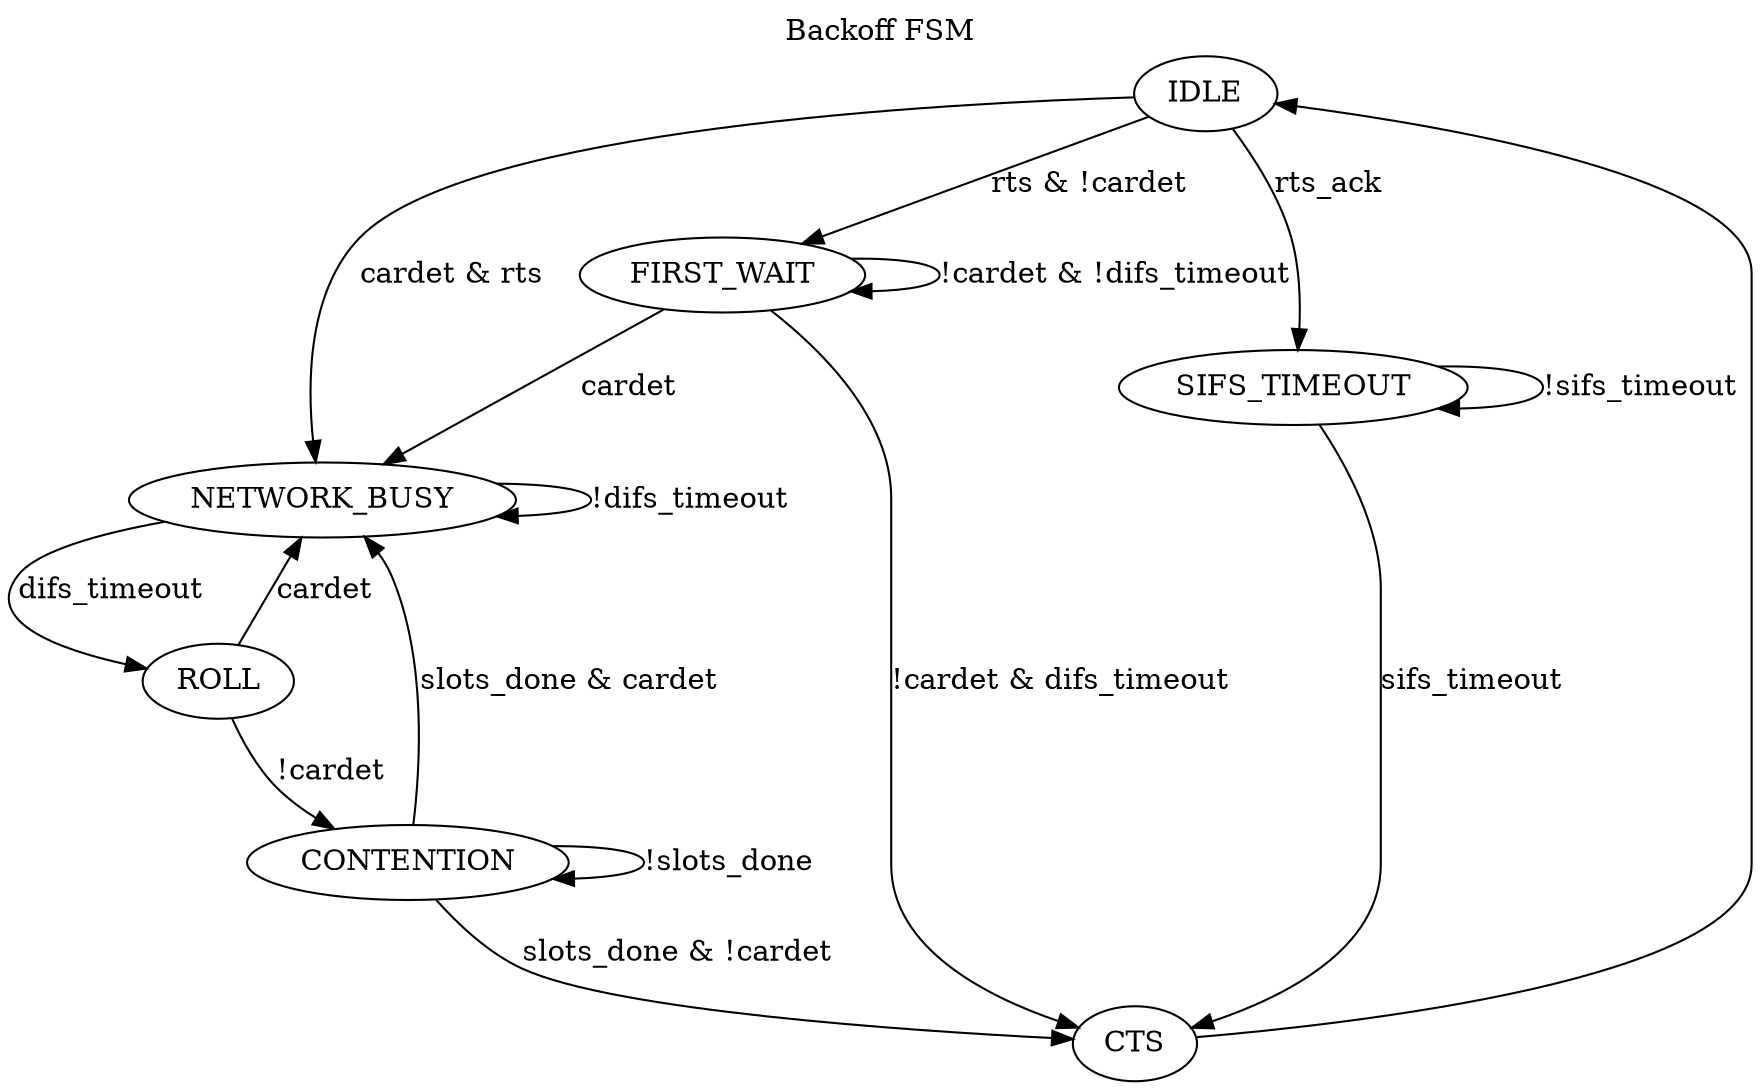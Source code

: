 digraph G {
	nodesep = 0.5;
	label="Backoff FSM";
	labelloc="t";
	
	IDLE -> NETWORK_BUSY [label="cardet & rts"];
	IDLE -> FIRST_WAIT [label="rts & !cardet"];
	IDLE -> SIFS_TIMEOUT [label="rts_ack"];

	NETWORK_BUSY -> ROLL [label="difs_timeout"];
	NETWORK_BUSY -> NETWORK_BUSY [label="!difs_timeout"];

	ROLL -> NETWORK_BUSY [label="cardet"];
	ROLL -> CONTENTION [label="!cardet"];

	CONTENTION -> NETWORK_BUSY [label="slots_done & cardet"];
	CONTENTION -> CTS [label="slots_done & !cardet"];
	CONTENTION -> CONTENTION [label="!slots_done"];

	CTS -> IDLE [label=""];

	SIFS_TIMEOUT -> CTS [label="sifs_timeout"];
	SIFS_TIMEOUT -> SIFS_TIMEOUT [label="!sifs_timeout"];

	FIRST_WAIT -> NETWORK_BUSY [label="cardet"];
	FIRST_WAIT -> FIRST_WAIT [label="!cardet & !difs_timeout"];
	FIRST_WAIT -> CTS [label="!cardet & difs_timeout"];


}
